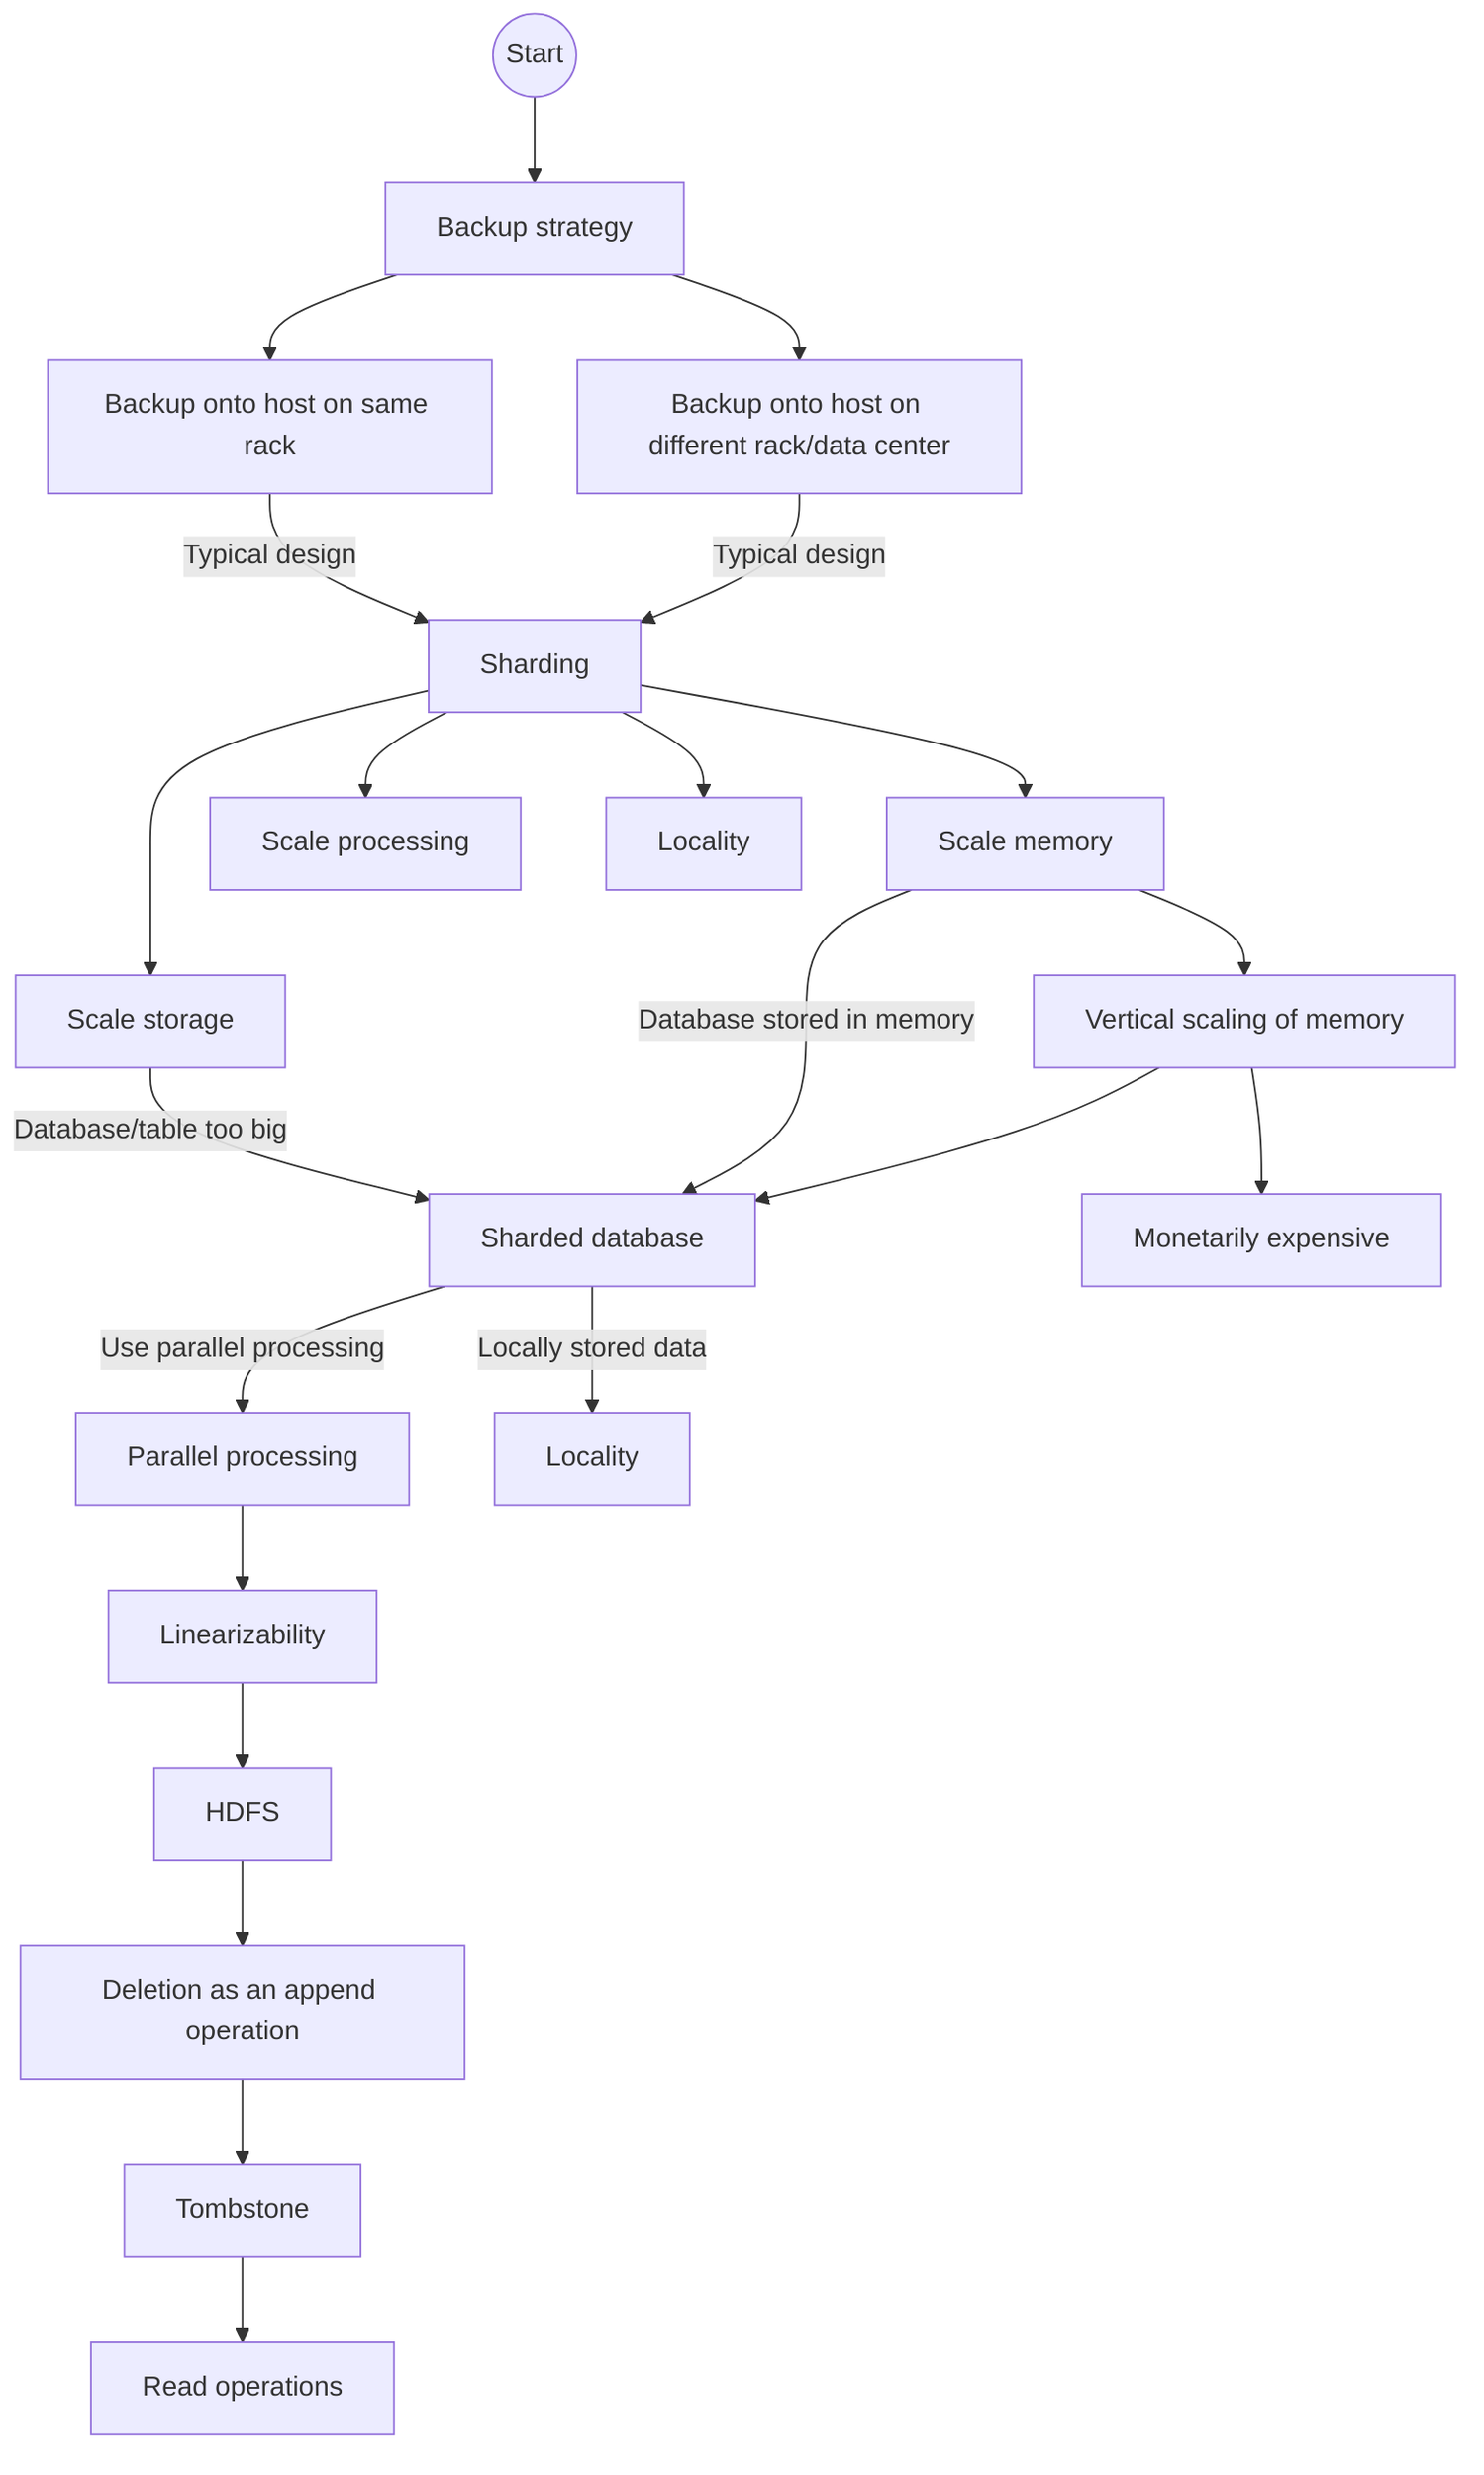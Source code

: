 graph TD;
    Start((Start)) --> Backup[Backup strategy]
    Backup --> SameRack[Backup onto host on same rack]
    Backup --> DiffRackDataCenter[Backup onto host on different rack/data center]
    SameRack -->|Typical design| Sharding[Sharding]
    DiffRackDataCenter -->|Typical design| Sharding
    Sharding --> ScaleStorage[Scale storage]
    Sharding --> ScaleMemory[Scale memory]
    Sharding --> ScaleProcessing[Scale processing]
    Sharding --> Locality[Locality]
    ScaleStorage -->|Database/table too big| ShardedDB[Sharded database]
    ScaleMemory -->|Database stored in memory| ShardedDB
    ShardedDB -->|Use parallel processing| ParallelProcessing[Parallel processing]
    ShardedDB -->|Locally stored data| LocalData[Locality]
    ScaleMemory --> ScaleVertical[Vertical scaling of memory]
    ScaleVertical --> Expensive[Monetarily expensive]
    ScaleVertical --> ShardedDB
    ParallelProcessing --> Linearizability[Linearizability]
    Linearizability --> HDFS[HDFS]
    HDFS --> SoftDelete[Deletion as an append operation]
    SoftDelete --> Tombstone[Tombstone]
    Tombstone --> ReadOperations[Read operations]